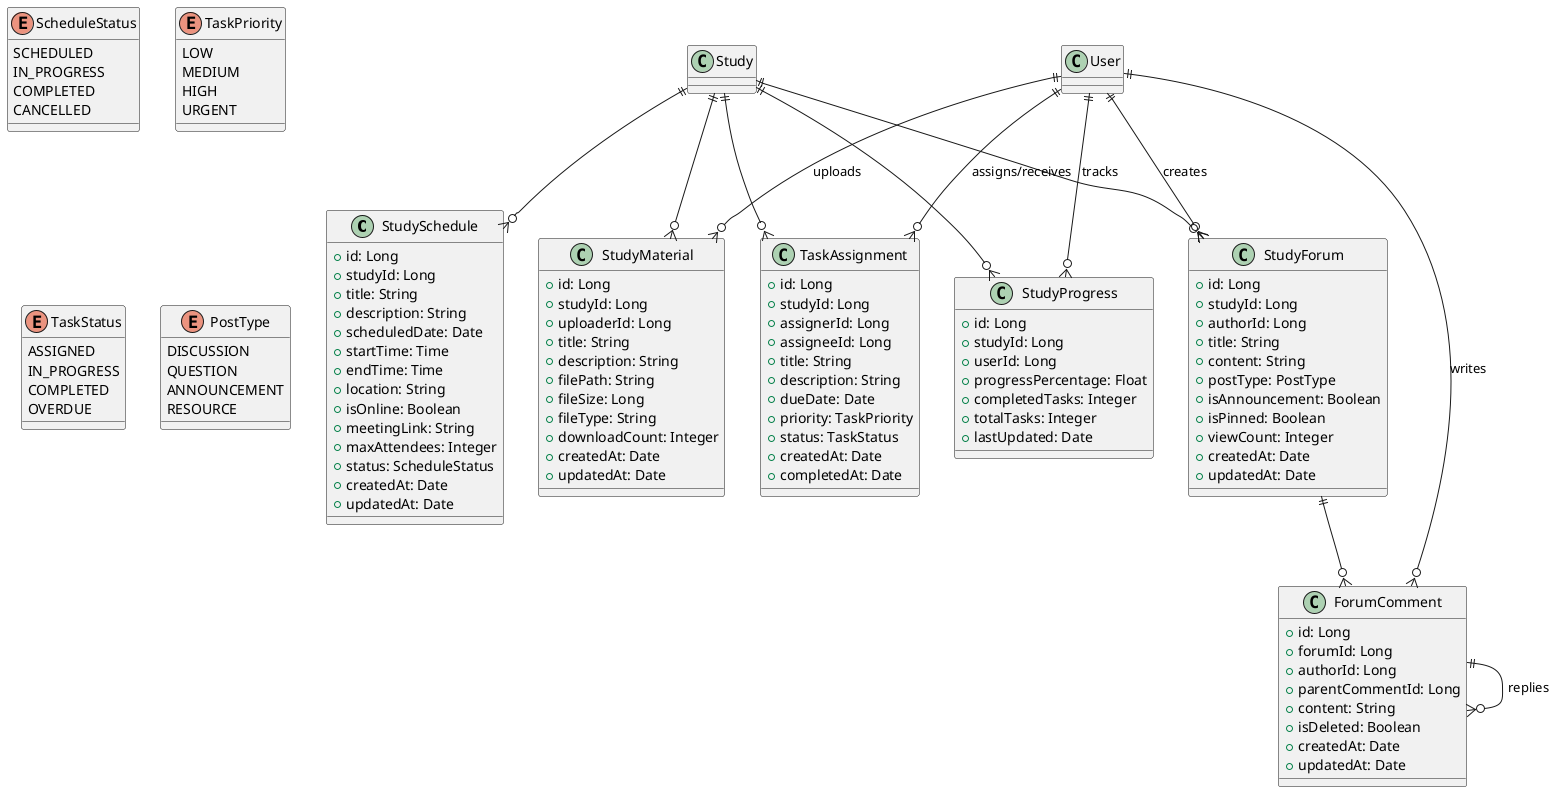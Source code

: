 @startuml missing_entities

' 누락된 엔티티들 추가
class StudySchedule {
  +id: Long
  +studyId: Long
  +title: String
  +description: String
  +scheduledDate: Date
  +startTime: Time
  +endTime: Time
  +location: String
  +isOnline: Boolean
  +meetingLink: String
  +maxAttendees: Integer
  +status: ScheduleStatus
  +createdAt: Date
  +updatedAt: Date
}

enum ScheduleStatus {
  SCHEDULED
  IN_PROGRESS
  COMPLETED
  CANCELLED
}

class StudyMaterial {
  +id: Long
  +studyId: Long
  +uploaderId: Long
  +title: String
  +description: String
  +filePath: String
  +fileSize: Long
  +fileType: String
  +downloadCount: Integer
  +createdAt: Date
  +updatedAt: Date
}

class StudyProgress {
  +id: Long
  +studyId: Long
  +userId: Long
  +progressPercentage: Float
  +completedTasks: Integer
  +totalTasks: Integer
  +lastUpdated: Date
}

class TaskAssignment {
  +id: Long
  +studyId: Long
  +assignerId: Long
  +assigneeId: Long
  +title: String
  +description: String
  +dueDate: Date
  +priority: TaskPriority
  +status: TaskStatus
  +createdAt: Date
  +completedAt: Date
}

enum TaskPriority {
  LOW
  MEDIUM
  HIGH
  URGENT
}

enum TaskStatus {
  ASSIGNED
  IN_PROGRESS
  COMPLETED
  OVERDUE
}

class StudyForum {
  +id: Long
  +studyId: Long
  +authorId: Long
  +title: String
  +content: String
  +postType: PostType
  +isAnnouncement: Boolean
  +isPinned: Boolean
  +viewCount: Integer
  +createdAt: Date
  +updatedAt: Date
}

enum PostType {
  DISCUSSION
  QUESTION
  ANNOUNCEMENT
  RESOURCE
}

class ForumComment {
  +id: Long
  +forumId: Long
  +authorId: Long
  +parentCommentId: Long
  +content: String
  +isDeleted: Boolean
  +createdAt: Date
  +updatedAt: Date
}

' 관계 정의
Study ||--o{ StudySchedule
Study ||--o{ StudyMaterial
Study ||--o{ StudyProgress
Study ||--o{ TaskAssignment
Study ||--o{ StudyForum

User ||--o{ StudyMaterial : uploads
User ||--o{ StudyProgress : tracks
User ||--o{ TaskAssignment : assigns/receives
User ||--o{ StudyForum : creates
User ||--o{ ForumComment : writes

StudyForum ||--o{ ForumComment
ForumComment ||--o{ ForumComment : replies

@enduml
